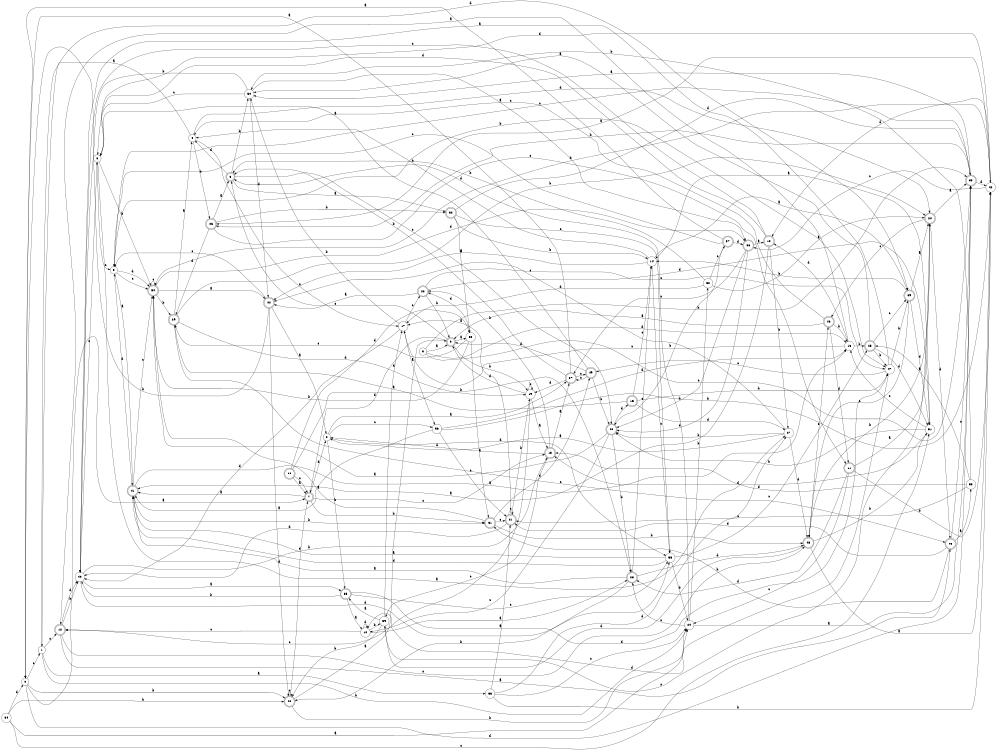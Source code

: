 digraph n48_4 {
__start0 [label="" shape="none"];

rankdir=LR;
size="8,5";

s0 [style="filled", color="black", fillcolor="white" shape="circle", label="0"];
s1 [style="filled", color="black", fillcolor="white" shape="circle", label="1"];
s2 [style="filled", color="black", fillcolor="white" shape="circle", label="2"];
s3 [style="rounded,filled", color="black", fillcolor="white" shape="doublecircle", label="3"];
s4 [style="filled", color="black", fillcolor="white" shape="circle", label="4"];
s5 [style="filled", color="black", fillcolor="white" shape="circle", label="5"];
s6 [style="filled", color="black", fillcolor="white" shape="circle", label="6"];
s7 [style="rounded,filled", color="black", fillcolor="white" shape="doublecircle", label="7"];
s8 [style="filled", color="black", fillcolor="white" shape="circle", label="8"];
s9 [style="rounded,filled", color="black", fillcolor="white" shape="doublecircle", label="9"];
s10 [style="filled", color="black", fillcolor="white" shape="circle", label="10"];
s11 [style="rounded,filled", color="black", fillcolor="white" shape="doublecircle", label="11"];
s12 [style="rounded,filled", color="black", fillcolor="white" shape="doublecircle", label="12"];
s13 [style="rounded,filled", color="black", fillcolor="white" shape="doublecircle", label="13"];
s14 [style="filled", color="black", fillcolor="white" shape="circle", label="14"];
s15 [style="rounded,filled", color="black", fillcolor="white" shape="doublecircle", label="15"];
s16 [style="filled", color="black", fillcolor="white" shape="circle", label="16"];
s17 [style="filled", color="black", fillcolor="white" shape="circle", label="17"];
s18 [style="rounded,filled", color="black", fillcolor="white" shape="doublecircle", label="18"];
s19 [style="filled", color="black", fillcolor="white" shape="circle", label="19"];
s20 [style="rounded,filled", color="black", fillcolor="white" shape="doublecircle", label="20"];
s21 [style="rounded,filled", color="black", fillcolor="white" shape="doublecircle", label="21"];
s22 [style="rounded,filled", color="black", fillcolor="white" shape="doublecircle", label="22"];
s23 [style="rounded,filled", color="black", fillcolor="white" shape="doublecircle", label="23"];
s24 [style="filled", color="black", fillcolor="white" shape="circle", label="24"];
s25 [style="rounded,filled", color="black", fillcolor="white" shape="doublecircle", label="25"];
s26 [style="rounded,filled", color="black", fillcolor="white" shape="doublecircle", label="26"];
s27 [style="filled", color="black", fillcolor="white" shape="circle", label="27"];
s28 [style="rounded,filled", color="black", fillcolor="white" shape="doublecircle", label="28"];
s29 [style="rounded,filled", color="black", fillcolor="white" shape="doublecircle", label="29"];
s30 [style="rounded,filled", color="black", fillcolor="white" shape="doublecircle", label="30"];
s31 [style="rounded,filled", color="black", fillcolor="white" shape="doublecircle", label="31"];
s32 [style="rounded,filled", color="black", fillcolor="white" shape="doublecircle", label="32"];
s33 [style="rounded,filled", color="black", fillcolor="white" shape="doublecircle", label="33"];
s34 [style="filled", color="black", fillcolor="white" shape="circle", label="34"];
s35 [style="rounded,filled", color="black", fillcolor="white" shape="doublecircle", label="35"];
s36 [style="filled", color="black", fillcolor="white" shape="circle", label="36"];
s37 [style="rounded,filled", color="black", fillcolor="white" shape="doublecircle", label="37"];
s38 [style="rounded,filled", color="black", fillcolor="white" shape="doublecircle", label="38"];
s39 [style="rounded,filled", color="black", fillcolor="white" shape="doublecircle", label="39"];
s40 [style="filled", color="black", fillcolor="white" shape="circle", label="40"];
s41 [style="rounded,filled", color="black", fillcolor="white" shape="doublecircle", label="41"];
s42 [style="filled", color="black", fillcolor="white" shape="circle", label="42"];
s43 [style="rounded,filled", color="black", fillcolor="white" shape="doublecircle", label="43"];
s44 [style="rounded,filled", color="black", fillcolor="white" shape="doublecircle", label="44"];
s45 [style="rounded,filled", color="black", fillcolor="white" shape="doublecircle", label="45"];
s46 [style="rounded,filled", color="black", fillcolor="white" shape="doublecircle", label="46"];
s47 [style="filled", color="black", fillcolor="white" shape="circle", label="47"];
s48 [style="rounded,filled", color="black", fillcolor="white" shape="doublecircle", label="48"];
s49 [style="rounded,filled", color="black", fillcolor="white" shape="doublecircle", label="49"];
s50 [style="filled", color="black", fillcolor="white" shape="circle", label="50"];
s51 [style="filled", color="black", fillcolor="white" shape="circle", label="51"];
s52 [style="filled", color="black", fillcolor="white" shape="circle", label="52"];
s53 [style="filled", color="black", fillcolor="white" shape="circle", label="53"];
s54 [style="rounded,filled", color="black", fillcolor="white" shape="doublecircle", label="54"];
s55 [style="filled", color="black", fillcolor="white" shape="circle", label="55"];
s56 [style="filled", color="black", fillcolor="white" shape="circle", label="56"];
s57 [style="rounded,filled", color="black", fillcolor="white" shape="doublecircle", label="57"];
s58 [style="filled", color="black", fillcolor="white" shape="circle", label="58"];
s59 [style="filled", color="black", fillcolor="white" shape="circle", label="59"];
s0 -> s7 [label="a"];
s0 -> s46 [label="b"];
s0 -> s1 [label="c"];
s0 -> s33 [label="d"];
s1 -> s36 [label="a"];
s1 -> s24 [label="b"];
s1 -> s12 [label="c"];
s1 -> s39 [label="d"];
s2 -> s37 [label="a"];
s2 -> s35 [label="b"];
s2 -> s56 [label="c"];
s2 -> s55 [label="d"];
s3 -> s32 [label="a"];
s3 -> s50 [label="b"];
s3 -> s28 [label="c"];
s3 -> s4 [label="d"];
s4 -> s1 [label="a"];
s4 -> s26 [label="b"];
s4 -> s17 [label="c"];
s4 -> s20 [label="d"];
s5 -> s41 [label="a"];
s5 -> s47 [label="b"];
s5 -> s54 [label="c"];
s5 -> s54 [label="d"];
s6 -> s27 [label="a"];
s6 -> s54 [label="b"];
s6 -> s5 [label="c"];
s6 -> s42 [label="d"];
s7 -> s41 [label="a"];
s7 -> s31 [label="b"];
s7 -> s13 [label="c"];
s7 -> s2 [label="d"];
s8 -> s9 [label="a"];
s8 -> s33 [label="b"];
s8 -> s33 [label="c"];
s8 -> s16 [label="d"];
s9 -> s53 [label="a"];
s9 -> s19 [label="b"];
s9 -> s3 [label="c"];
s9 -> s7 [label="d"];
s10 -> s23 [label="a"];
s10 -> s59 [label="b"];
s10 -> s12 [label="c"];
s10 -> s10 [label="d"];
s11 -> s20 [label="a"];
s11 -> s42 [label="b"];
s11 -> s24 [label="c"];
s11 -> s23 [label="d"];
s12 -> s45 [label="a"];
s12 -> s40 [label="b"];
s12 -> s48 [label="c"];
s12 -> s40 [label="d"];
s13 -> s37 [label="a"];
s13 -> s22 [label="b"];
s13 -> s59 [label="c"];
s13 -> s2 [label="d"];
s14 -> s39 [label="a"];
s14 -> s4 [label="b"];
s14 -> s55 [label="c"];
s14 -> s44 [label="d"];
s15 -> s29 [label="a"];
s15 -> s47 [label="b"];
s15 -> s14 [label="c"];
s15 -> s27 [label="d"];
s16 -> s12 [label="a"];
s16 -> s25 [label="b"];
s16 -> s17 [label="c"];
s16 -> s18 [label="d"];
s17 -> s56 [label="a"];
s17 -> s50 [label="b"];
s17 -> s22 [label="c"];
s17 -> s40 [label="d"];
s18 -> s41 [label="a"];
s18 -> s27 [label="b"];
s18 -> s40 [label="c"];
s18 -> s6 [label="d"];
s19 -> s13 [label="a"];
s19 -> s19 [label="b"];
s19 -> s12 [label="c"];
s19 -> s9 [label="d"];
s20 -> s33 [label="a"];
s20 -> s48 [label="b"];
s20 -> s43 [label="c"];
s20 -> s45 [label="d"];
s21 -> s17 [label="a"];
s21 -> s19 [label="b"];
s21 -> s21 [label="c"];
s21 -> s40 [label="d"];
s22 -> s44 [label="a"];
s22 -> s9 [label="b"];
s22 -> s47 [label="c"];
s22 -> s51 [label="d"];
s23 -> s41 [label="a"];
s23 -> s46 [label="b"];
s23 -> s14 [label="c"];
s23 -> s48 [label="d"];
s24 -> s33 [label="a"];
s24 -> s52 [label="b"];
s24 -> s23 [label="c"];
s24 -> s3 [label="d"];
s25 -> s50 [label="a"];
s25 -> s47 [label="b"];
s25 -> s39 [label="c"];
s25 -> s51 [label="d"];
s26 -> s3 [label="a"];
s26 -> s32 [label="b"];
s26 -> s11 [label="c"];
s26 -> s29 [label="d"];
s27 -> s2 [label="a"];
s27 -> s28 [label="b"];
s27 -> s44 [label="c"];
s27 -> s48 [label="d"];
s28 -> s54 [label="a"];
s28 -> s23 [label="b"];
s28 -> s10 [label="c"];
s28 -> s15 [label="d"];
s29 -> s4 [label="a"];
s29 -> s20 [label="b"];
s29 -> s45 [label="c"];
s29 -> s19 [label="d"];
s30 -> s7 [label="a"];
s30 -> s23 [label="b"];
s30 -> s7 [label="c"];
s30 -> s53 [label="d"];
s31 -> s54 [label="a"];
s31 -> s48 [label="b"];
s31 -> s21 [label="c"];
s31 -> s49 [label="d"];
s32 -> s53 [label="a"];
s32 -> s14 [label="b"];
s32 -> s55 [label="c"];
s32 -> s33 [label="d"];
s33 -> s50 [label="a"];
s33 -> s26 [label="b"];
s33 -> s5 [label="c"];
s33 -> s42 [label="d"];
s34 -> s24 [label="a"];
s34 -> s46 [label="b"];
s34 -> s51 [label="c"];
s34 -> s0 [label="d"];
s35 -> s10 [label="a"];
s35 -> s40 [label="b"];
s35 -> s55 [label="c"];
s35 -> s47 [label="d"];
s36 -> s21 [label="a"];
s36 -> s42 [label="b"];
s36 -> s24 [label="c"];
s36 -> s27 [label="d"];
s37 -> s0 [label="a"];
s37 -> s3 [label="b"];
s37 -> s49 [label="c"];
s37 -> s19 [label="d"];
s38 -> s18 [label="a"];
s38 -> s28 [label="b"];
s38 -> s37 [label="c"];
s38 -> s28 [label="d"];
s39 -> s20 [label="a"];
s39 -> s14 [label="b"];
s39 -> s48 [label="c"];
s39 -> s51 [label="d"];
s40 -> s35 [label="a"];
s40 -> s13 [label="b"];
s40 -> s6 [label="c"];
s40 -> s55 [label="d"];
s41 -> s16 [label="a"];
s41 -> s31 [label="b"];
s41 -> s54 [label="c"];
s41 -> s5 [label="d"];
s42 -> s26 [label="a"];
s42 -> s54 [label="b"];
s42 -> s38 [label="c"];
s42 -> s18 [label="d"];
s43 -> s9 [label="a"];
s43 -> s16 [label="b"];
s43 -> s4 [label="c"];
s43 -> s11 [label="d"];
s44 -> s2 [label="a"];
s44 -> s0 [label="b"];
s44 -> s5 [label="c"];
s44 -> s46 [label="d"];
s45 -> s58 [label="a"];
s45 -> s31 [label="b"];
s45 -> s33 [label="c"];
s45 -> s21 [label="d"];
s46 -> s9 [label="a"];
s46 -> s24 [label="b"];
s46 -> s46 [label="c"];
s46 -> s7 [label="d"];
s47 -> s40 [label="a"];
s47 -> s39 [label="b"];
s47 -> s49 [label="c"];
s47 -> s10 [label="d"];
s48 -> s42 [label="a"];
s48 -> s51 [label="b"];
s48 -> s43 [label="c"];
s48 -> s59 [label="d"];
s49 -> s6 [label="a"];
s49 -> s28 [label="b"];
s49 -> s37 [label="c"];
s49 -> s9 [label="d"];
s50 -> s38 [label="a"];
s50 -> s40 [label="b"];
s50 -> s6 [label="c"];
s50 -> s44 [label="d"];
s51 -> s14 [label="a"];
s51 -> s28 [label="b"];
s51 -> s16 [label="c"];
s51 -> s13 [label="d"];
s52 -> s20 [label="a"];
s52 -> s3 [label="b"];
s52 -> s57 [label="c"];
s52 -> s17 [label="d"];
s53 -> s31 [label="a"];
s53 -> s54 [label="b"];
s53 -> s29 [label="c"];
s53 -> s22 [label="d"];
s54 -> s44 [label="a"];
s54 -> s29 [label="b"];
s54 -> s54 [label="c"];
s54 -> s38 [label="d"];
s55 -> s41 [label="a"];
s55 -> s24 [label="b"];
s55 -> s25 [label="c"];
s55 -> s41 [label="d"];
s56 -> s41 [label="a"];
s56 -> s42 [label="b"];
s56 -> s21 [label="c"];
s56 -> s16 [label="d"];
s57 -> s0 [label="a"];
s57 -> s28 [label="b"];
s57 -> s5 [label="c"];
s57 -> s38 [label="d"];
s58 -> s25 [label="a"];
s58 -> s50 [label="b"];
s58 -> s21 [label="c"];
s58 -> s13 [label="d"];
s59 -> s35 [label="a"];
s59 -> s46 [label="b"];
s59 -> s20 [label="c"];
s59 -> s17 [label="d"];

}